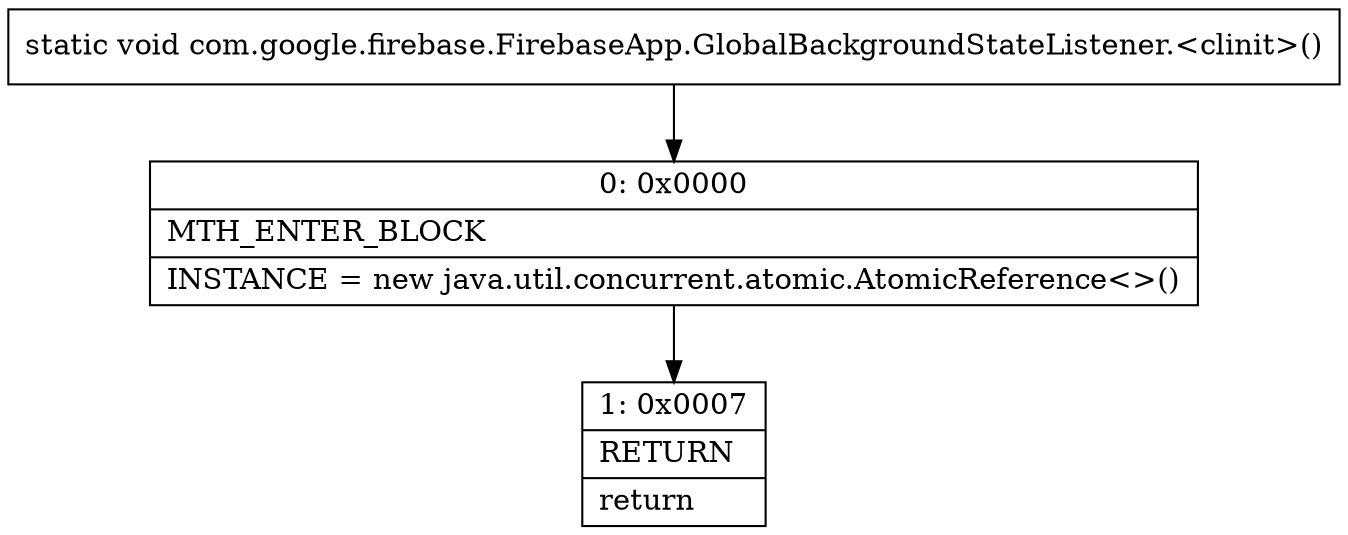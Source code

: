 digraph "CFG forcom.google.firebase.FirebaseApp.GlobalBackgroundStateListener.\<clinit\>()V" {
Node_0 [shape=record,label="{0\:\ 0x0000|MTH_ENTER_BLOCK\l|INSTANCE = new java.util.concurrent.atomic.AtomicReference\<\>()\l}"];
Node_1 [shape=record,label="{1\:\ 0x0007|RETURN\l|return\l}"];
MethodNode[shape=record,label="{static void com.google.firebase.FirebaseApp.GlobalBackgroundStateListener.\<clinit\>() }"];
MethodNode -> Node_0;
Node_0 -> Node_1;
}


